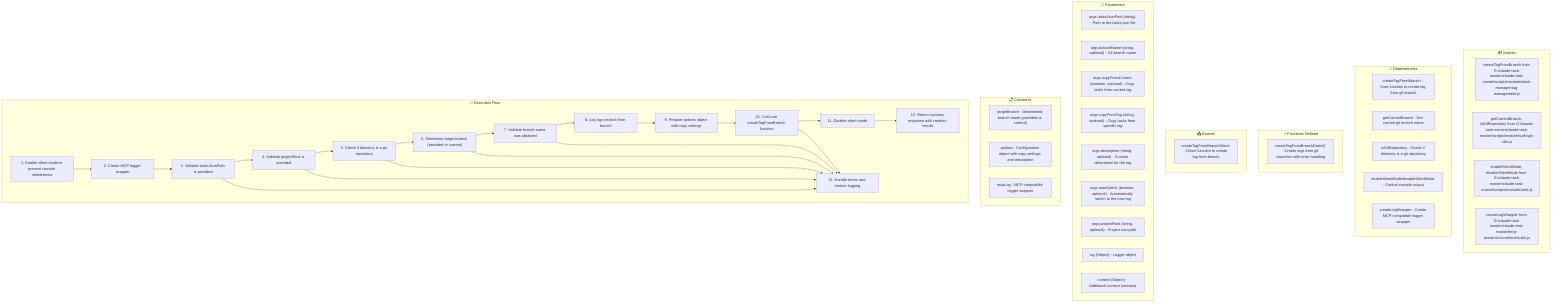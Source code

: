 flowchart TB
    subgraph Imports["📦 Imports"]
        import1["createTagFromBranch from G:\claude-task-master\claude-task-master\scripts\modules\task-manager\tag-management.js"]
        import2["getCurrentBranch, isGitRepository from G:\claude-task-master\claude-task-master\scripts\modules\utils\git-utils.js"]
        import3["enableSilentMode, disableSilentMode from G:\claude-task-master\claude-task-master\scripts\modules\utils.js"]
        import4["createLogWrapper from G:\claude-task-master\claude-task-master\mcp-server\src\core\tools\utils.js"]
    end

    subgraph Dependencies["🔗 Dependencies"]
        dep1["createTagFromBranch - Core function to create tag from git branch"]
        dep2["getCurrentBranch - Get current git branch name"]
        dep3["isGitRepository - Check if directory is a git repository"]
        dep4["enableSilentMode/disableSilentMode - Control console output"]
        dep5["createLogWrapper - Create MCP-compatible logger wrapper"]
    end

    subgraph Functions_Defined["⚡ Functions Defined"]
        func1["createTagFromBranchDirect() - Create tags from git branches with error handling"]
    end

    subgraph Exports["📤 Exports"]
        exp1["createTagFromBranchDirect - Direct function to create tag from branch"]
    end

    subgraph Parameters["📝 Parameters"]
        param1["args.tasksJsonPath (string) - Path to the tasks.json file"]
        param2["args.branchName (string, optional) - Git branch name"]
        param3["args.copyFromCurrent (boolean, optional) - Copy tasks from current tag"]
        param4["args.copyFromTag (string, optional) - Copy tasks from specific tag"]
        param5["args.description (string, optional) - Custom description for the tag"]
        param6["args.autoSwitch (boolean, optional) - Automatically switch to the new tag"]
        param7["args.projectRoot (string, optional) - Project root path"]
        param8["log (Object) - Logger object"]
        param9["context (Object) - Additional context (session)"]
    end

    subgraph Constants["📋 Constants"]
        const1["targetBranch - Determined branch name (provided or current)"]
        const2["options - Configuration object with copy settings and description"]
        const3["mcpLog - MCP-compatible logger wrapper"]
    end

    subgraph Execution_Flow["🔄 Execution Flow"]
        step1["1. Enable silent mode to prevent console interference"]
        step2["2. Create MCP logger wrapper"]
        step3["3. Validate tasksJsonPath is provided"]
        step4["4. Validate projectRoot is provided"]
        step5["5. Check if directory is a git repository"]
        step6["6. Determine target branch (provided or current)"]
        step7["7. Validate branch name was obtained"]
        step8["8. Log tag creation from branch"]
        step9["9. Prepare options object with copy settings"]
        step10["10. Call core createTagFromBranch function"]
        step11["11. Disable silent mode"]
        step12["12. Return success response with creation results"]
        step13["13. Handle errors and restore logging"]
    end

    %% Flow connections
    step1 --> step2
    step2 --> step3
    step3 --> step4
    step4 --> step5
    step5 --> step6
    step6 --> step7
    step7 --> step8
    step8 --> step9
    step9 --> step10
    step10 --> step11
    step11 --> step12
    step3 --> step13
    step4 --> step13
    step5 --> step13
    step6 --> step13
    step7 --> step13
    step10 --> step13